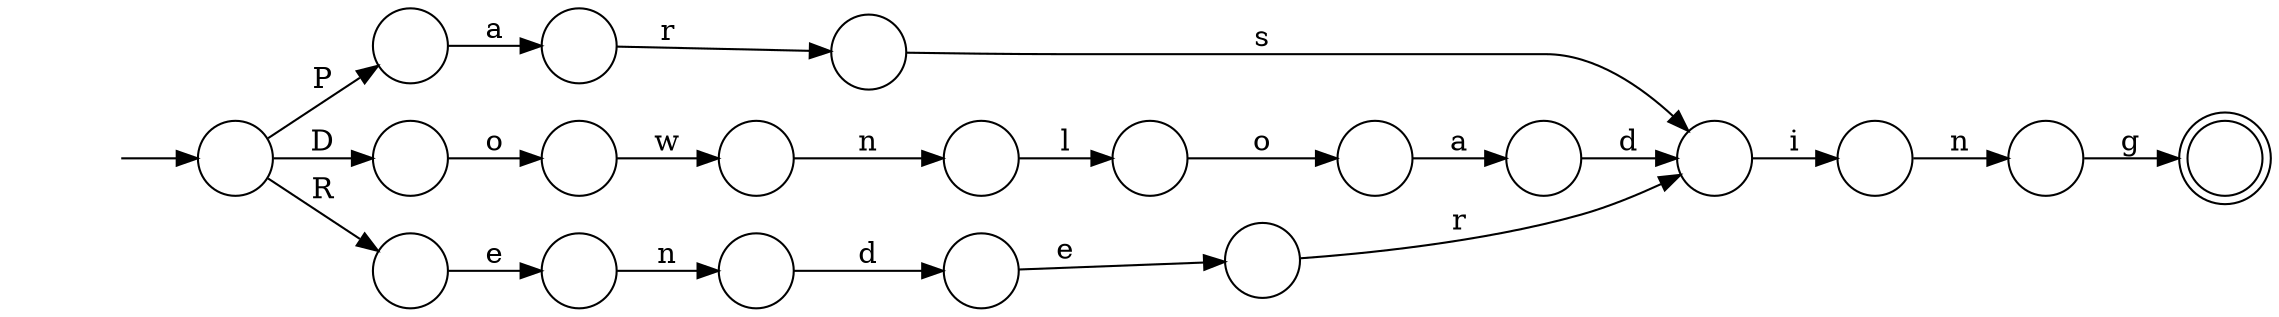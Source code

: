 digraph Automaton {
  rankdir = LR;
  0 [shape=circle,label=""];
  0 -> 13 [label="a"]
  1 [shape=circle,label=""];
  1 -> 16 [label="a"]
  2 [shape=circle,label=""];
  2 -> 3 [label="s"]
  3 [shape=circle,label=""];
  3 -> 9 [label="i"]
  4 [shape=circle,label=""];
  4 -> 18 [label="d"]
  5 [shape=circle,label=""];
  5 -> 7 [label="g"]
  6 [shape=circle,label=""];
  6 -> 10 [label="l"]
  7 [shape=doublecircle,label=""];
  8 [shape=circle,label=""];
  8 -> 17 [label="w"]
  9 [shape=circle,label=""];
  9 -> 5 [label="n"]
  10 [shape=circle,label=""];
  10 -> 0 [label="o"]
  11 [shape=circle,label=""];
  11 -> 8 [label="o"]
  12 [shape=circle,label=""];
  12 -> 19 [label="e"]
  13 [shape=circle,label=""];
  13 -> 3 [label="d"]
  14 [shape=circle,label=""];
  initial [shape=plaintext,label=""];
  initial -> 14
  14 -> 12 [label="R"]
  14 -> 11 [label="D"]
  14 -> 1 [label="P"]
  15 [shape=circle,label=""];
  15 -> 3 [label="r"]
  16 [shape=circle,label=""];
  16 -> 2 [label="r"]
  17 [shape=circle,label=""];
  17 -> 6 [label="n"]
  18 [shape=circle,label=""];
  18 -> 15 [label="e"]
  19 [shape=circle,label=""];
  19 -> 4 [label="n"]
}
